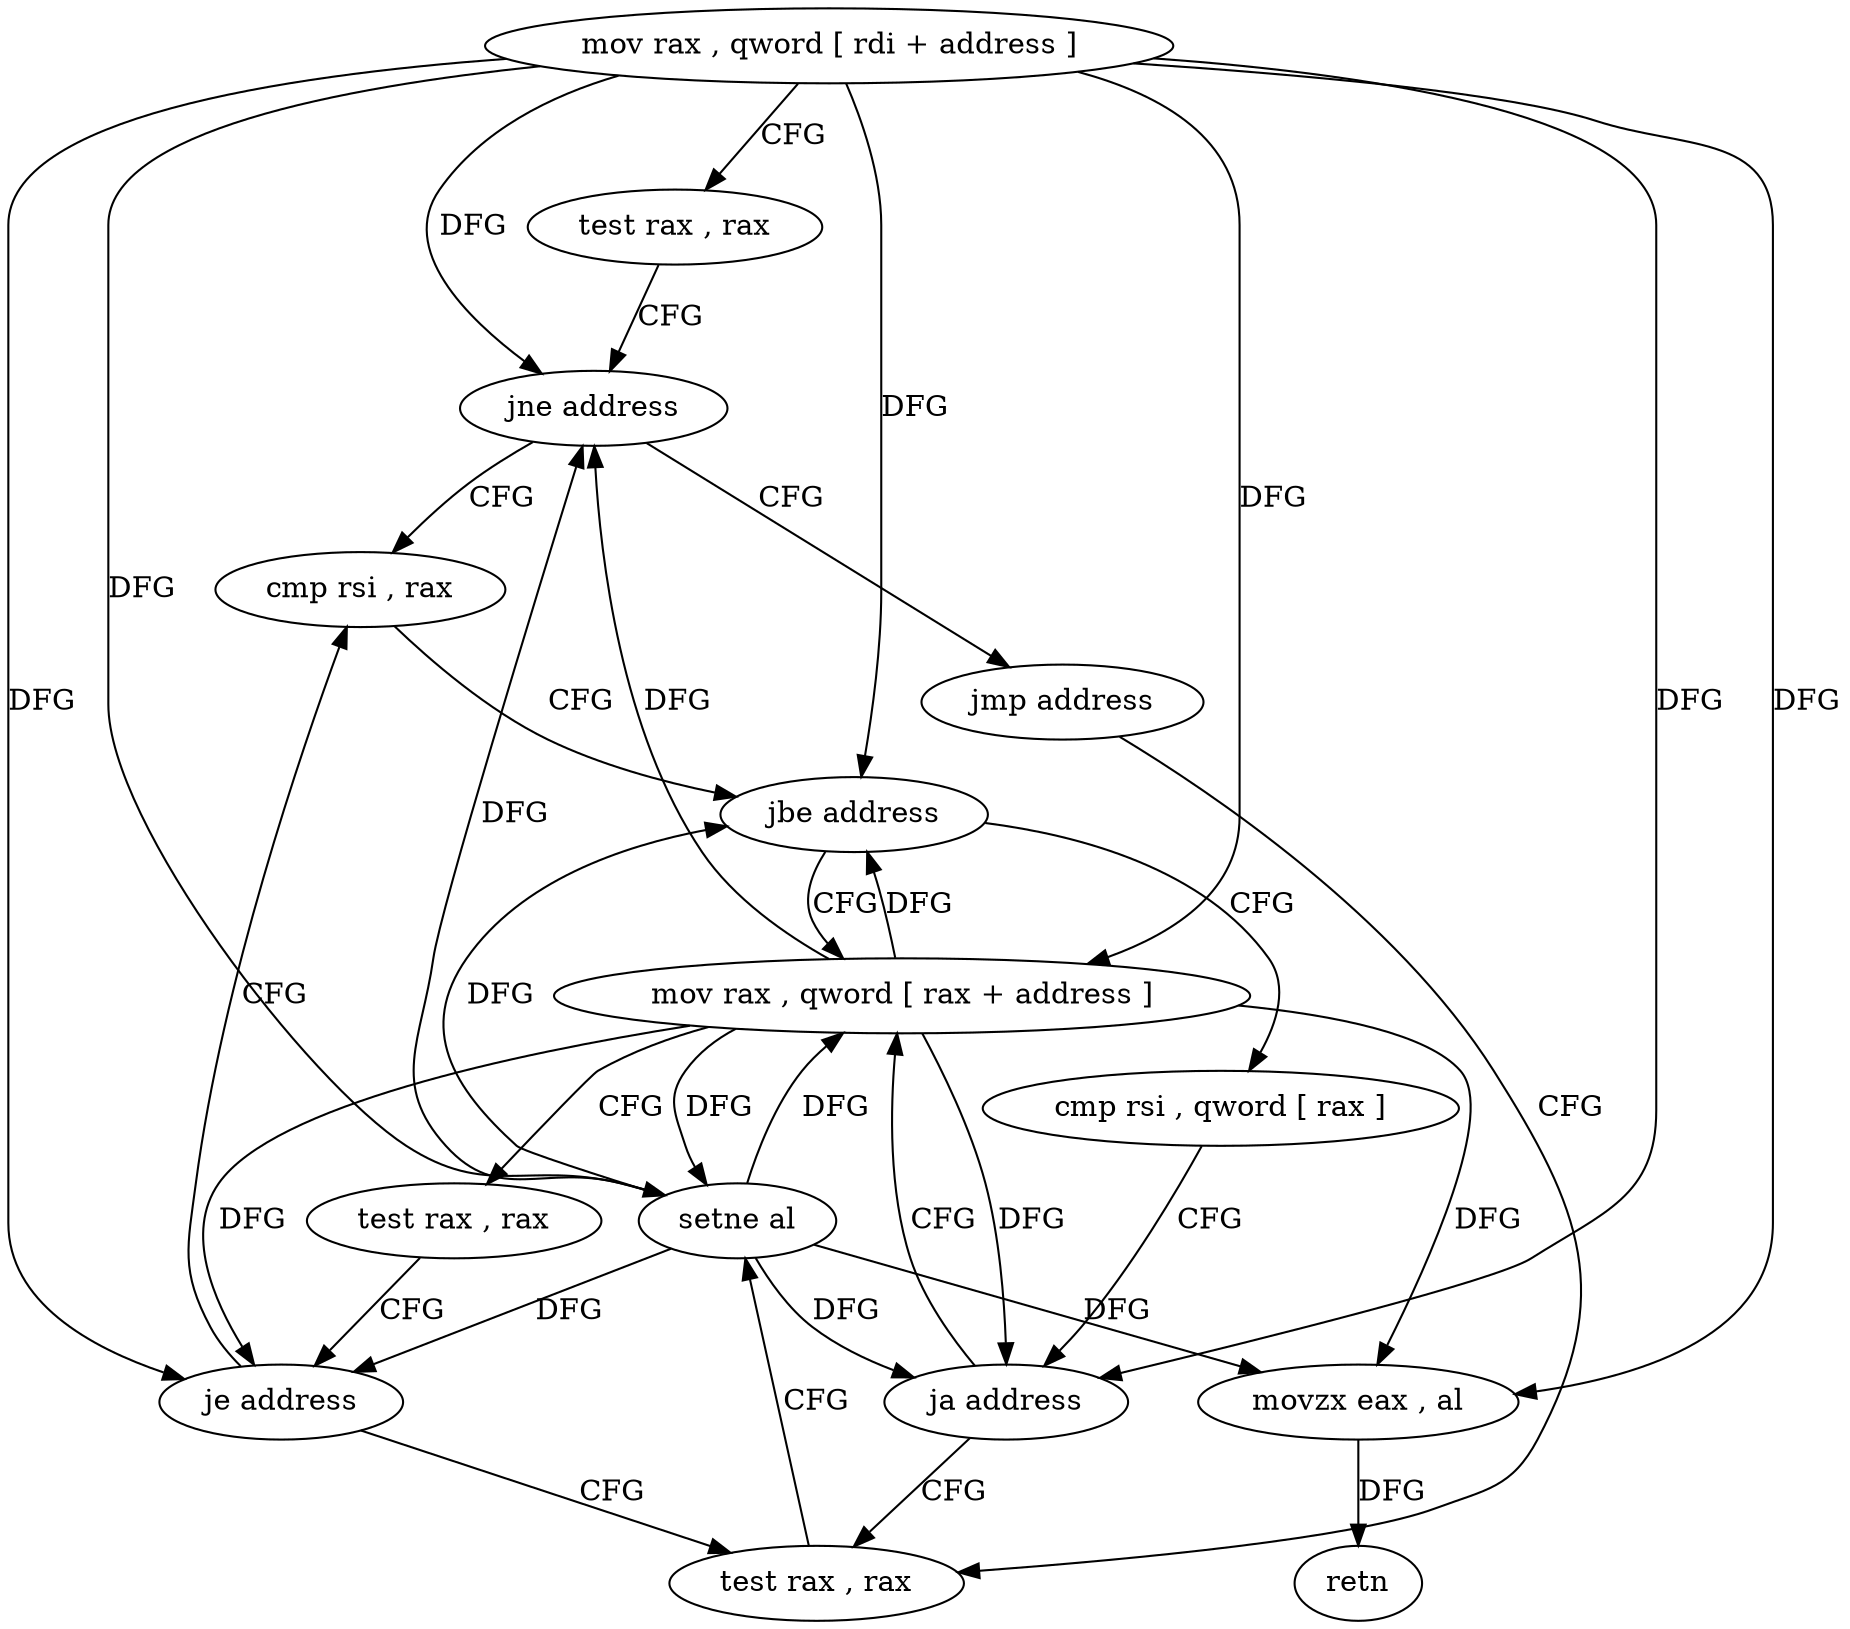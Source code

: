 digraph "func" {
"190829" [label = "mov rax , qword [ rdi + address ]" ]
"190833" [label = "test rax , rax" ]
"190836" [label = "jne address" ]
"190849" [label = "cmp rsi , rax" ]
"190838" [label = "jmp address" ]
"190852" [label = "jbe address" ]
"190840" [label = "mov rax , qword [ rax + address ]" ]
"190854" [label = "cmp rsi , qword [ rax ]" ]
"190859" [label = "test rax , rax" ]
"190844" [label = "test rax , rax" ]
"190847" [label = "je address" ]
"190857" [label = "ja address" ]
"190862" [label = "setne al" ]
"190865" [label = "movzx eax , al" ]
"190868" [label = "retn" ]
"190829" -> "190833" [ label = "CFG" ]
"190829" -> "190836" [ label = "DFG" ]
"190829" -> "190852" [ label = "DFG" ]
"190829" -> "190840" [ label = "DFG" ]
"190829" -> "190847" [ label = "DFG" ]
"190829" -> "190857" [ label = "DFG" ]
"190829" -> "190862" [ label = "DFG" ]
"190829" -> "190865" [ label = "DFG" ]
"190833" -> "190836" [ label = "CFG" ]
"190836" -> "190849" [ label = "CFG" ]
"190836" -> "190838" [ label = "CFG" ]
"190849" -> "190852" [ label = "CFG" ]
"190838" -> "190859" [ label = "CFG" ]
"190852" -> "190840" [ label = "CFG" ]
"190852" -> "190854" [ label = "CFG" ]
"190840" -> "190844" [ label = "CFG" ]
"190840" -> "190836" [ label = "DFG" ]
"190840" -> "190852" [ label = "DFG" ]
"190840" -> "190847" [ label = "DFG" ]
"190840" -> "190857" [ label = "DFG" ]
"190840" -> "190862" [ label = "DFG" ]
"190840" -> "190865" [ label = "DFG" ]
"190854" -> "190857" [ label = "CFG" ]
"190859" -> "190862" [ label = "CFG" ]
"190844" -> "190847" [ label = "CFG" ]
"190847" -> "190859" [ label = "CFG" ]
"190847" -> "190849" [ label = "CFG" ]
"190857" -> "190840" [ label = "CFG" ]
"190857" -> "190859" [ label = "CFG" ]
"190862" -> "190865" [ label = "DFG" ]
"190862" -> "190836" [ label = "DFG" ]
"190862" -> "190852" [ label = "DFG" ]
"190862" -> "190840" [ label = "DFG" ]
"190862" -> "190847" [ label = "DFG" ]
"190862" -> "190857" [ label = "DFG" ]
"190865" -> "190868" [ label = "DFG" ]
}
